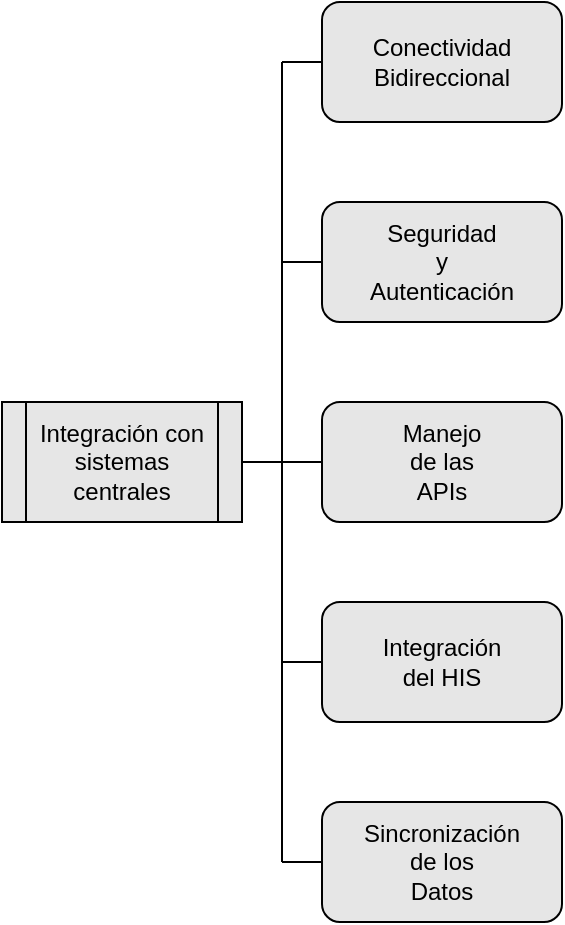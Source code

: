 <mxfile version="24.2.2" type="device">
  <diagram name="Página-1" id="59BLNiTKBxW11cA6_MUx">
    <mxGraphModel dx="1434" dy="780" grid="1" gridSize="10" guides="1" tooltips="1" connect="1" arrows="1" fold="1" page="1" pageScale="1" pageWidth="827" pageHeight="1169" math="0" shadow="0">
      <root>
        <mxCell id="0" />
        <mxCell id="1" parent="0" />
        <mxCell id="4OXoJlYb9ETRblbYbKrB-1" value="Integración con sistemas centrales" style="shape=process;whiteSpace=wrap;html=1;backgroundOutline=1;fillColor=#E6E6E6;" parent="1" vertex="1">
          <mxGeometry x="40" y="400" width="120" height="60" as="geometry" />
        </mxCell>
        <mxCell id="4OXoJlYb9ETRblbYbKrB-2" value="" style="endArrow=none;html=1;rounded=0;fillColor=#E6E6E6;" parent="1" edge="1">
          <mxGeometry width="50" height="50" relative="1" as="geometry">
            <mxPoint x="160" y="430" as="sourcePoint" />
            <mxPoint x="200" y="430" as="targetPoint" />
          </mxGeometry>
        </mxCell>
        <mxCell id="4OXoJlYb9ETRblbYbKrB-3" value="Manejo&lt;div&gt;de las&lt;/div&gt;&lt;div&gt;APIs&lt;/div&gt;" style="rounded=1;whiteSpace=wrap;html=1;fillColor=#E6E6E6;" parent="1" vertex="1">
          <mxGeometry x="200" y="400" width="120" height="60" as="geometry" />
        </mxCell>
        <mxCell id="4OXoJlYb9ETRblbYbKrB-4" value="Seguridad&lt;div&gt;y&lt;/div&gt;&lt;div&gt;Autenticación&lt;/div&gt;" style="rounded=1;whiteSpace=wrap;html=1;fillColor=#E6E6E6;" parent="1" vertex="1">
          <mxGeometry x="200" y="300" width="120" height="60" as="geometry" />
        </mxCell>
        <mxCell id="4OXoJlYb9ETRblbYbKrB-6" value="Integración&lt;div&gt;del HIS&lt;/div&gt;" style="rounded=1;whiteSpace=wrap;html=1;fillColor=#E6E6E6;" parent="1" vertex="1">
          <mxGeometry x="200" y="500" width="120" height="60" as="geometry" />
        </mxCell>
        <mxCell id="4OXoJlYb9ETRblbYbKrB-8" value="Conectividad&lt;div&gt;Bidireccional&lt;/div&gt;" style="rounded=1;whiteSpace=wrap;html=1;fillColor=#E6E6E6;" parent="1" vertex="1">
          <mxGeometry x="200" y="200" width="120" height="60" as="geometry" />
        </mxCell>
        <mxCell id="4OXoJlYb9ETRblbYbKrB-9" value="Sincronización&lt;div&gt;de los&lt;/div&gt;&lt;div&gt;Datos&lt;/div&gt;" style="rounded=1;whiteSpace=wrap;html=1;fillColor=#E6E6E6;" parent="1" vertex="1">
          <mxGeometry x="200" y="600" width="120" height="60" as="geometry" />
        </mxCell>
        <mxCell id="4OXoJlYb9ETRblbYbKrB-10" value="" style="endArrow=none;html=1;rounded=0;fillColor=#E6E6E6;" parent="1" edge="1">
          <mxGeometry width="50" height="50" relative="1" as="geometry">
            <mxPoint x="180" y="630" as="sourcePoint" />
            <mxPoint x="180" y="430" as="targetPoint" />
          </mxGeometry>
        </mxCell>
        <mxCell id="4OXoJlYb9ETRblbYbKrB-11" value="" style="endArrow=none;html=1;rounded=0;entryX=0;entryY=0.5;entryDx=0;entryDy=0;fillColor=#E6E6E6;" parent="1" target="4OXoJlYb9ETRblbYbKrB-9" edge="1">
          <mxGeometry width="50" height="50" relative="1" as="geometry">
            <mxPoint x="180" y="630" as="sourcePoint" />
            <mxPoint x="230" y="580" as="targetPoint" />
          </mxGeometry>
        </mxCell>
        <mxCell id="4OXoJlYb9ETRblbYbKrB-12" value="" style="endArrow=none;html=1;rounded=0;fillColor=#E6E6E6;" parent="1" edge="1">
          <mxGeometry width="50" height="50" relative="1" as="geometry">
            <mxPoint x="180" y="430" as="sourcePoint" />
            <mxPoint x="180" y="230" as="targetPoint" />
          </mxGeometry>
        </mxCell>
        <mxCell id="4OXoJlYb9ETRblbYbKrB-13" value="" style="endArrow=none;html=1;rounded=0;entryX=0;entryY=0.5;entryDx=0;entryDy=0;fillColor=#E6E6E6;" parent="1" target="4OXoJlYb9ETRblbYbKrB-8" edge="1">
          <mxGeometry width="50" height="50" relative="1" as="geometry">
            <mxPoint x="180" y="230" as="sourcePoint" />
            <mxPoint x="230" y="180" as="targetPoint" />
          </mxGeometry>
        </mxCell>
        <mxCell id="4OXoJlYb9ETRblbYbKrB-14" value="" style="endArrow=none;html=1;rounded=0;fillColor=#E6E6E6;" parent="1" edge="1">
          <mxGeometry width="50" height="50" relative="1" as="geometry">
            <mxPoint x="180" y="530" as="sourcePoint" />
            <mxPoint x="200" y="530" as="targetPoint" />
          </mxGeometry>
        </mxCell>
        <mxCell id="4OXoJlYb9ETRblbYbKrB-15" value="" style="endArrow=none;html=1;rounded=0;entryX=0;entryY=0.5;entryDx=0;entryDy=0;fillColor=#E6E6E6;" parent="1" target="4OXoJlYb9ETRblbYbKrB-4" edge="1">
          <mxGeometry width="50" height="50" relative="1" as="geometry">
            <mxPoint x="180" y="330" as="sourcePoint" />
            <mxPoint x="230" y="280" as="targetPoint" />
          </mxGeometry>
        </mxCell>
      </root>
    </mxGraphModel>
  </diagram>
</mxfile>
